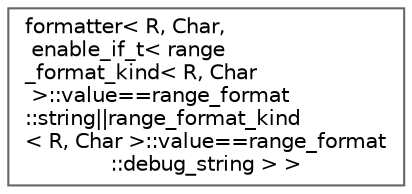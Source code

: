 digraph "类继承关系图"
{
 // LATEX_PDF_SIZE
  bgcolor="transparent";
  edge [fontname=Helvetica,fontsize=10,labelfontname=Helvetica,labelfontsize=10];
  node [fontname=Helvetica,fontsize=10,shape=box,height=0.2,width=0.4];
  rankdir="LR";
  Node0 [id="Node000000",label="formatter\< R, Char,\l enable_if_t\< range\l_format_kind\< R, Char\l \>::value==range_format\l::string\|\|range_format_kind\l\< R, Char \>::value==range_format\l::debug_string \> \>",height=0.2,width=0.4,color="grey40", fillcolor="white", style="filled",URL="$structformatter_3_01_r_00_01_char_00_01enable__if__t_3_01range__format__kind_3_01_r_00_01_char_0a1cc46cd0c042e02f35d813f9e23373b.html",tooltip=" "];
}
